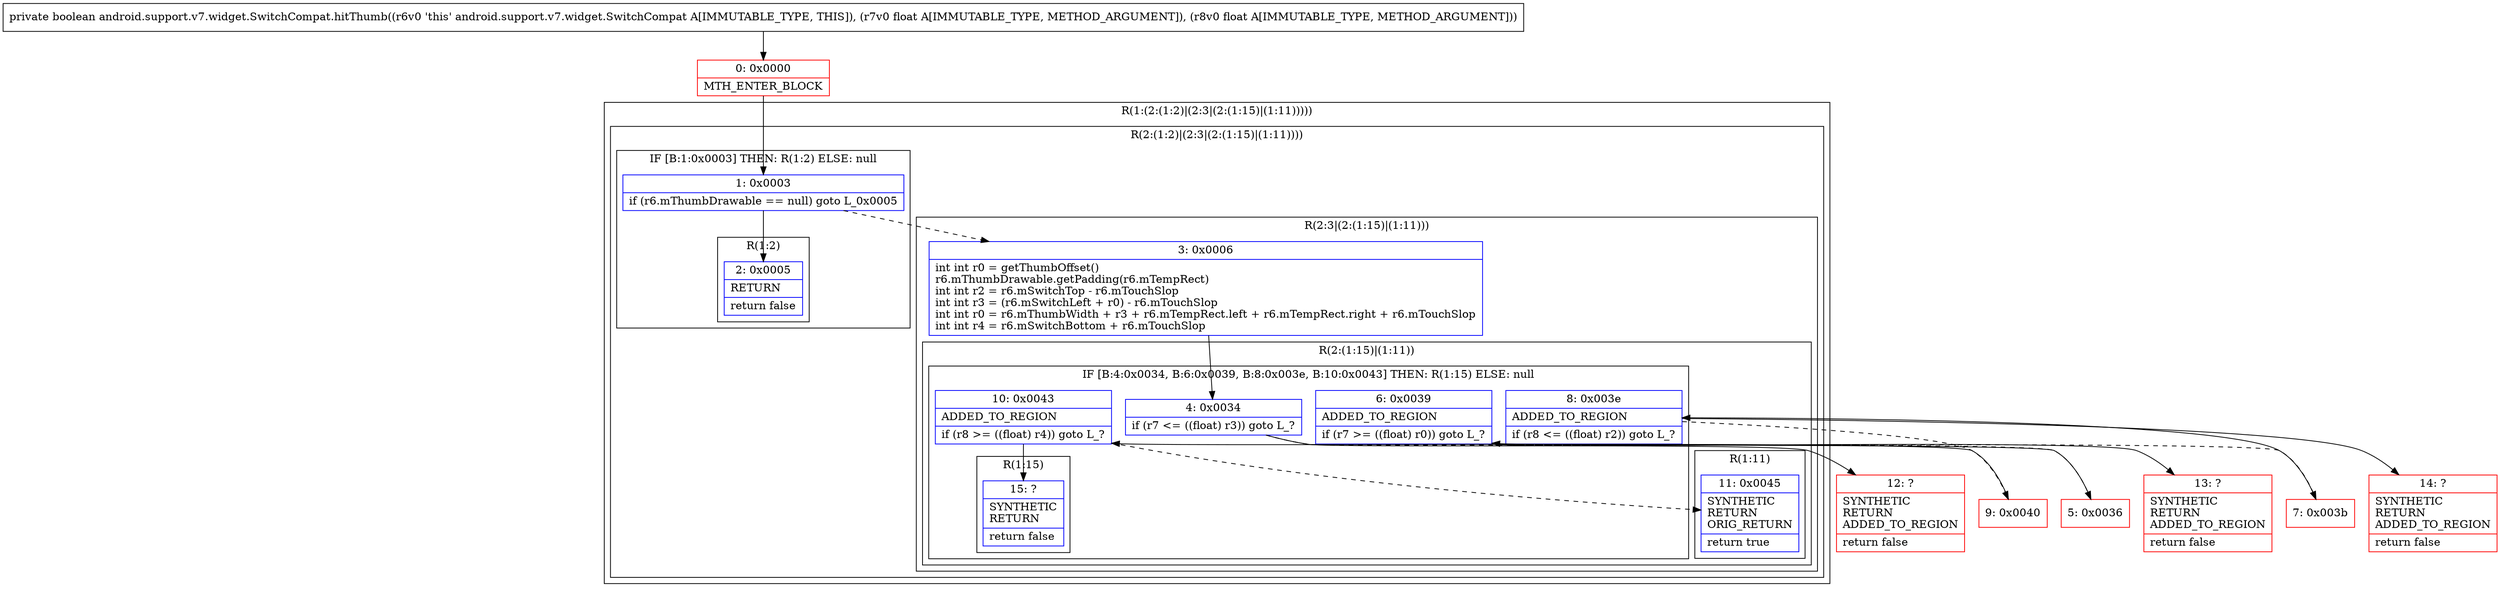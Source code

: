 digraph "CFG forandroid.support.v7.widget.SwitchCompat.hitThumb(FF)Z" {
subgraph cluster_Region_1955044272 {
label = "R(1:(2:(1:2)|(2:3|(2:(1:15)|(1:11)))))";
node [shape=record,color=blue];
subgraph cluster_Region_858819125 {
label = "R(2:(1:2)|(2:3|(2:(1:15)|(1:11))))";
node [shape=record,color=blue];
subgraph cluster_IfRegion_9680299 {
label = "IF [B:1:0x0003] THEN: R(1:2) ELSE: null";
node [shape=record,color=blue];
Node_1 [shape=record,label="{1\:\ 0x0003|if (r6.mThumbDrawable == null) goto L_0x0005\l}"];
subgraph cluster_Region_1638660804 {
label = "R(1:2)";
node [shape=record,color=blue];
Node_2 [shape=record,label="{2\:\ 0x0005|RETURN\l|return false\l}"];
}
}
subgraph cluster_Region_652889598 {
label = "R(2:3|(2:(1:15)|(1:11)))";
node [shape=record,color=blue];
Node_3 [shape=record,label="{3\:\ 0x0006|int int r0 = getThumbOffset()\lr6.mThumbDrawable.getPadding(r6.mTempRect)\lint int r2 = r6.mSwitchTop \- r6.mTouchSlop\lint int r3 = (r6.mSwitchLeft + r0) \- r6.mTouchSlop\lint int r0 = r6.mThumbWidth + r3 + r6.mTempRect.left + r6.mTempRect.right + r6.mTouchSlop\lint int r4 = r6.mSwitchBottom + r6.mTouchSlop\l}"];
subgraph cluster_Region_700036954 {
label = "R(2:(1:15)|(1:11))";
node [shape=record,color=blue];
subgraph cluster_IfRegion_174931891 {
label = "IF [B:4:0x0034, B:6:0x0039, B:8:0x003e, B:10:0x0043] THEN: R(1:15) ELSE: null";
node [shape=record,color=blue];
Node_4 [shape=record,label="{4\:\ 0x0034|if (r7 \<= ((float) r3)) goto L_?\l}"];
Node_6 [shape=record,label="{6\:\ 0x0039|ADDED_TO_REGION\l|if (r7 \>= ((float) r0)) goto L_?\l}"];
Node_8 [shape=record,label="{8\:\ 0x003e|ADDED_TO_REGION\l|if (r8 \<= ((float) r2)) goto L_?\l}"];
Node_10 [shape=record,label="{10\:\ 0x0043|ADDED_TO_REGION\l|if (r8 \>= ((float) r4)) goto L_?\l}"];
subgraph cluster_Region_510652794 {
label = "R(1:15)";
node [shape=record,color=blue];
Node_15 [shape=record,label="{15\:\ ?|SYNTHETIC\lRETURN\l|return false\l}"];
}
}
subgraph cluster_Region_63713777 {
label = "R(1:11)";
node [shape=record,color=blue];
Node_11 [shape=record,label="{11\:\ 0x0045|SYNTHETIC\lRETURN\lORIG_RETURN\l|return true\l}"];
}
}
}
}
}
Node_0 [shape=record,color=red,label="{0\:\ 0x0000|MTH_ENTER_BLOCK\l}"];
Node_5 [shape=record,color=red,label="{5\:\ 0x0036}"];
Node_7 [shape=record,color=red,label="{7\:\ 0x003b}"];
Node_9 [shape=record,color=red,label="{9\:\ 0x0040}"];
Node_12 [shape=record,color=red,label="{12\:\ ?|SYNTHETIC\lRETURN\lADDED_TO_REGION\l|return false\l}"];
Node_13 [shape=record,color=red,label="{13\:\ ?|SYNTHETIC\lRETURN\lADDED_TO_REGION\l|return false\l}"];
Node_14 [shape=record,color=red,label="{14\:\ ?|SYNTHETIC\lRETURN\lADDED_TO_REGION\l|return false\l}"];
MethodNode[shape=record,label="{private boolean android.support.v7.widget.SwitchCompat.hitThumb((r6v0 'this' android.support.v7.widget.SwitchCompat A[IMMUTABLE_TYPE, THIS]), (r7v0 float A[IMMUTABLE_TYPE, METHOD_ARGUMENT]), (r8v0 float A[IMMUTABLE_TYPE, METHOD_ARGUMENT])) }"];
MethodNode -> Node_0;
Node_1 -> Node_2;
Node_1 -> Node_3[style=dashed];
Node_3 -> Node_4;
Node_4 -> Node_5[style=dashed];
Node_4 -> Node_12;
Node_6 -> Node_7[style=dashed];
Node_6 -> Node_13;
Node_8 -> Node_9[style=dashed];
Node_8 -> Node_14;
Node_10 -> Node_11[style=dashed];
Node_10 -> Node_15;
Node_0 -> Node_1;
Node_5 -> Node_6;
Node_7 -> Node_8;
Node_9 -> Node_10;
}

